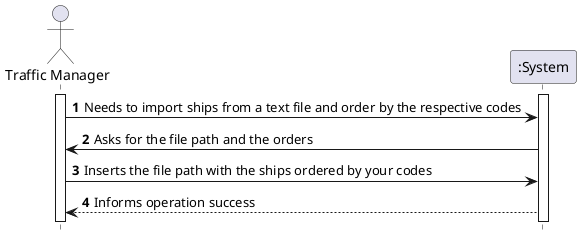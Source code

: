 @startuml
autonumber
hide footbox

actor "Traffic Manager" as TRAFFICMANAGER
participant ":System" as SYSTEM
activate SYSTEM
activate TRAFFICMANAGER

TRAFFICMANAGER -> SYSTEM : Needs to import ships from a text file and order by the respective codes

SYSTEM -> TRAFFICMANAGER: Asks for the file path and the orders

TRAFFICMANAGER -> SYSTEM : Inserts the file path with the ships ordered by your codes

SYSTEM --> TRAFFICMANAGER : Informs operation success


@enduml
